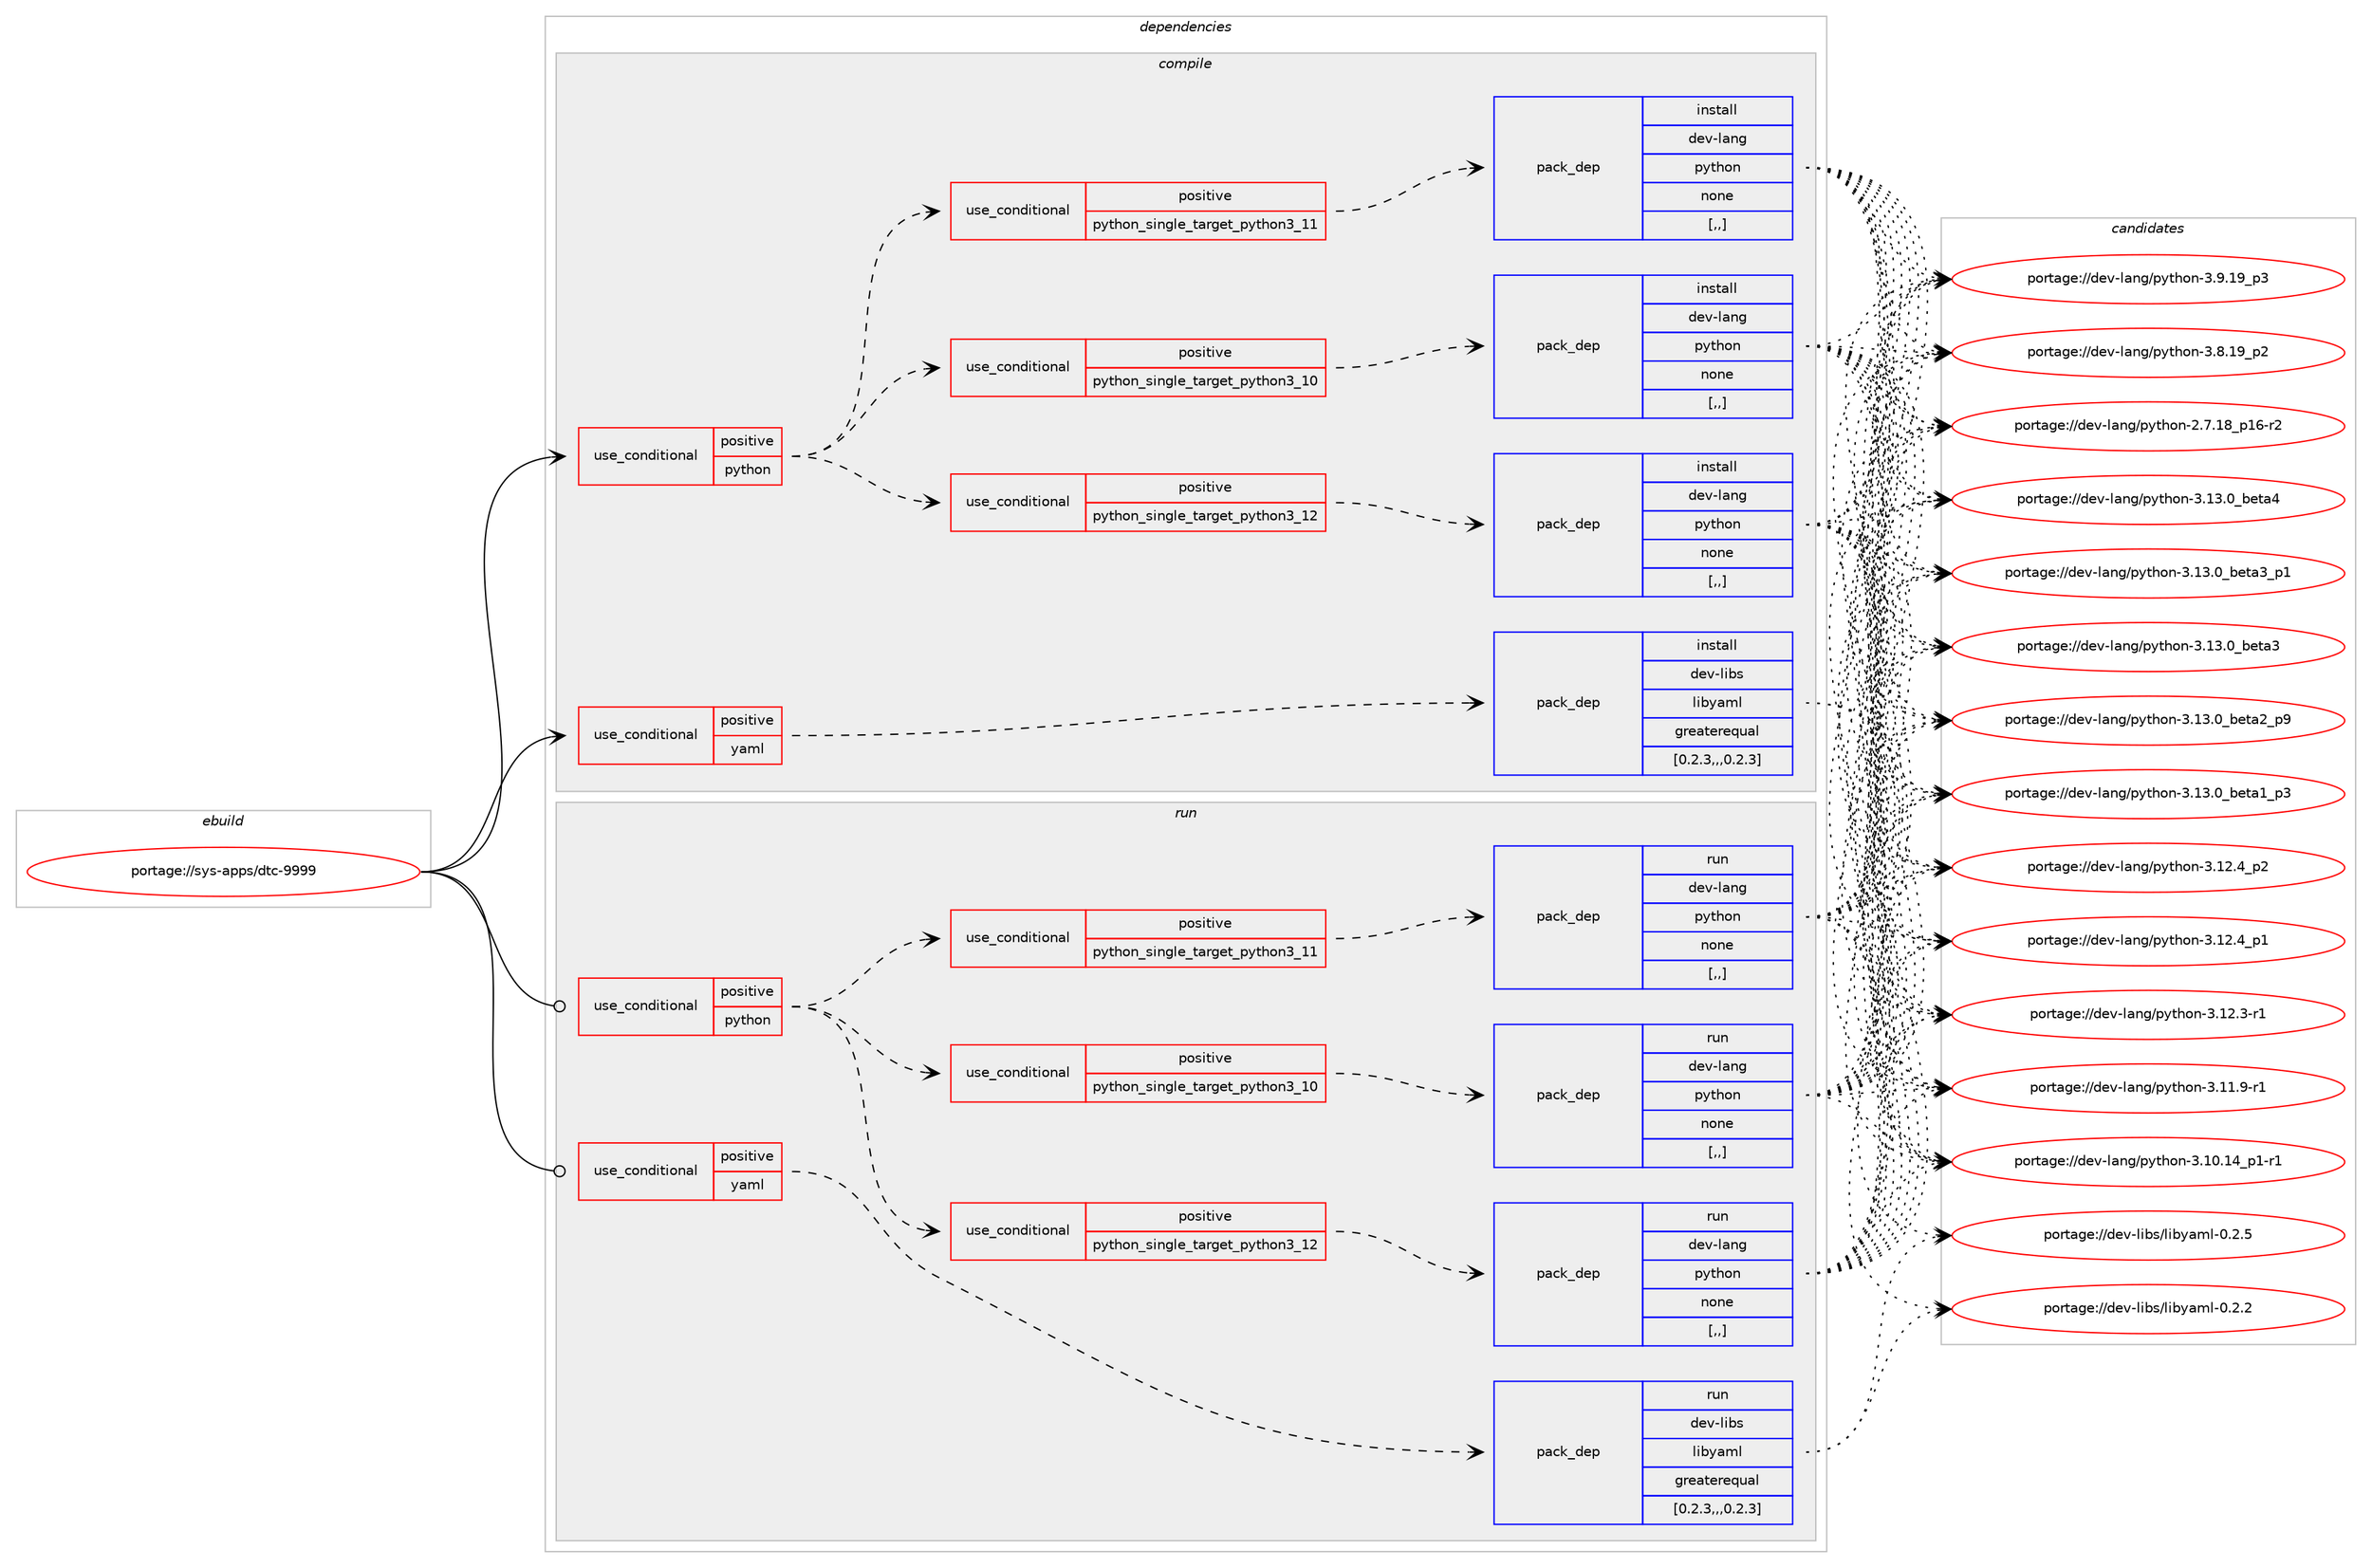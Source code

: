 digraph prolog {

# *************
# Graph options
# *************

newrank=true;
concentrate=true;
compound=true;
graph [rankdir=LR,fontname=Helvetica,fontsize=10,ranksep=1.5];#, ranksep=2.5, nodesep=0.2];
edge  [arrowhead=vee];
node  [fontname=Helvetica,fontsize=10];

# **********
# The ebuild
# **********

subgraph cluster_leftcol {
color=gray;
label=<<i>ebuild</i>>;
id [label="portage://sys-apps/dtc-9999", color=red, width=4, href="../sys-apps/dtc-9999.svg"];
}

# ****************
# The dependencies
# ****************

subgraph cluster_midcol {
color=gray;
label=<<i>dependencies</i>>;
subgraph cluster_compile {
fillcolor="#eeeeee";
style=filled;
label=<<i>compile</i>>;
subgraph cond110692 {
dependency419294 [label=<<TABLE BORDER="0" CELLBORDER="1" CELLSPACING="0" CELLPADDING="4"><TR><TD ROWSPAN="3" CELLPADDING="10">use_conditional</TD></TR><TR><TD>positive</TD></TR><TR><TD>python</TD></TR></TABLE>>, shape=none, color=red];
subgraph cond110693 {
dependency419295 [label=<<TABLE BORDER="0" CELLBORDER="1" CELLSPACING="0" CELLPADDING="4"><TR><TD ROWSPAN="3" CELLPADDING="10">use_conditional</TD></TR><TR><TD>positive</TD></TR><TR><TD>python_single_target_python3_10</TD></TR></TABLE>>, shape=none, color=red];
subgraph pack305686 {
dependency419296 [label=<<TABLE BORDER="0" CELLBORDER="1" CELLSPACING="0" CELLPADDING="4" WIDTH="220"><TR><TD ROWSPAN="6" CELLPADDING="30">pack_dep</TD></TR><TR><TD WIDTH="110">install</TD></TR><TR><TD>dev-lang</TD></TR><TR><TD>python</TD></TR><TR><TD>none</TD></TR><TR><TD>[,,]</TD></TR></TABLE>>, shape=none, color=blue];
}
dependency419295:e -> dependency419296:w [weight=20,style="dashed",arrowhead="vee"];
}
dependency419294:e -> dependency419295:w [weight=20,style="dashed",arrowhead="vee"];
subgraph cond110694 {
dependency419297 [label=<<TABLE BORDER="0" CELLBORDER="1" CELLSPACING="0" CELLPADDING="4"><TR><TD ROWSPAN="3" CELLPADDING="10">use_conditional</TD></TR><TR><TD>positive</TD></TR><TR><TD>python_single_target_python3_11</TD></TR></TABLE>>, shape=none, color=red];
subgraph pack305687 {
dependency419298 [label=<<TABLE BORDER="0" CELLBORDER="1" CELLSPACING="0" CELLPADDING="4" WIDTH="220"><TR><TD ROWSPAN="6" CELLPADDING="30">pack_dep</TD></TR><TR><TD WIDTH="110">install</TD></TR><TR><TD>dev-lang</TD></TR><TR><TD>python</TD></TR><TR><TD>none</TD></TR><TR><TD>[,,]</TD></TR></TABLE>>, shape=none, color=blue];
}
dependency419297:e -> dependency419298:w [weight=20,style="dashed",arrowhead="vee"];
}
dependency419294:e -> dependency419297:w [weight=20,style="dashed",arrowhead="vee"];
subgraph cond110695 {
dependency419299 [label=<<TABLE BORDER="0" CELLBORDER="1" CELLSPACING="0" CELLPADDING="4"><TR><TD ROWSPAN="3" CELLPADDING="10">use_conditional</TD></TR><TR><TD>positive</TD></TR><TR><TD>python_single_target_python3_12</TD></TR></TABLE>>, shape=none, color=red];
subgraph pack305688 {
dependency419300 [label=<<TABLE BORDER="0" CELLBORDER="1" CELLSPACING="0" CELLPADDING="4" WIDTH="220"><TR><TD ROWSPAN="6" CELLPADDING="30">pack_dep</TD></TR><TR><TD WIDTH="110">install</TD></TR><TR><TD>dev-lang</TD></TR><TR><TD>python</TD></TR><TR><TD>none</TD></TR><TR><TD>[,,]</TD></TR></TABLE>>, shape=none, color=blue];
}
dependency419299:e -> dependency419300:w [weight=20,style="dashed",arrowhead="vee"];
}
dependency419294:e -> dependency419299:w [weight=20,style="dashed",arrowhead="vee"];
}
id:e -> dependency419294:w [weight=20,style="solid",arrowhead="vee"];
subgraph cond110696 {
dependency419301 [label=<<TABLE BORDER="0" CELLBORDER="1" CELLSPACING="0" CELLPADDING="4"><TR><TD ROWSPAN="3" CELLPADDING="10">use_conditional</TD></TR><TR><TD>positive</TD></TR><TR><TD>yaml</TD></TR></TABLE>>, shape=none, color=red];
subgraph pack305689 {
dependency419302 [label=<<TABLE BORDER="0" CELLBORDER="1" CELLSPACING="0" CELLPADDING="4" WIDTH="220"><TR><TD ROWSPAN="6" CELLPADDING="30">pack_dep</TD></TR><TR><TD WIDTH="110">install</TD></TR><TR><TD>dev-libs</TD></TR><TR><TD>libyaml</TD></TR><TR><TD>greaterequal</TD></TR><TR><TD>[0.2.3,,,0.2.3]</TD></TR></TABLE>>, shape=none, color=blue];
}
dependency419301:e -> dependency419302:w [weight=20,style="dashed",arrowhead="vee"];
}
id:e -> dependency419301:w [weight=20,style="solid",arrowhead="vee"];
}
subgraph cluster_compileandrun {
fillcolor="#eeeeee";
style=filled;
label=<<i>compile and run</i>>;
}
subgraph cluster_run {
fillcolor="#eeeeee";
style=filled;
label=<<i>run</i>>;
subgraph cond110697 {
dependency419303 [label=<<TABLE BORDER="0" CELLBORDER="1" CELLSPACING="0" CELLPADDING="4"><TR><TD ROWSPAN="3" CELLPADDING="10">use_conditional</TD></TR><TR><TD>positive</TD></TR><TR><TD>python</TD></TR></TABLE>>, shape=none, color=red];
subgraph cond110698 {
dependency419304 [label=<<TABLE BORDER="0" CELLBORDER="1" CELLSPACING="0" CELLPADDING="4"><TR><TD ROWSPAN="3" CELLPADDING="10">use_conditional</TD></TR><TR><TD>positive</TD></TR><TR><TD>python_single_target_python3_10</TD></TR></TABLE>>, shape=none, color=red];
subgraph pack305690 {
dependency419305 [label=<<TABLE BORDER="0" CELLBORDER="1" CELLSPACING="0" CELLPADDING="4" WIDTH="220"><TR><TD ROWSPAN="6" CELLPADDING="30">pack_dep</TD></TR><TR><TD WIDTH="110">run</TD></TR><TR><TD>dev-lang</TD></TR><TR><TD>python</TD></TR><TR><TD>none</TD></TR><TR><TD>[,,]</TD></TR></TABLE>>, shape=none, color=blue];
}
dependency419304:e -> dependency419305:w [weight=20,style="dashed",arrowhead="vee"];
}
dependency419303:e -> dependency419304:w [weight=20,style="dashed",arrowhead="vee"];
subgraph cond110699 {
dependency419306 [label=<<TABLE BORDER="0" CELLBORDER="1" CELLSPACING="0" CELLPADDING="4"><TR><TD ROWSPAN="3" CELLPADDING="10">use_conditional</TD></TR><TR><TD>positive</TD></TR><TR><TD>python_single_target_python3_11</TD></TR></TABLE>>, shape=none, color=red];
subgraph pack305691 {
dependency419307 [label=<<TABLE BORDER="0" CELLBORDER="1" CELLSPACING="0" CELLPADDING="4" WIDTH="220"><TR><TD ROWSPAN="6" CELLPADDING="30">pack_dep</TD></TR><TR><TD WIDTH="110">run</TD></TR><TR><TD>dev-lang</TD></TR><TR><TD>python</TD></TR><TR><TD>none</TD></TR><TR><TD>[,,]</TD></TR></TABLE>>, shape=none, color=blue];
}
dependency419306:e -> dependency419307:w [weight=20,style="dashed",arrowhead="vee"];
}
dependency419303:e -> dependency419306:w [weight=20,style="dashed",arrowhead="vee"];
subgraph cond110700 {
dependency419308 [label=<<TABLE BORDER="0" CELLBORDER="1" CELLSPACING="0" CELLPADDING="4"><TR><TD ROWSPAN="3" CELLPADDING="10">use_conditional</TD></TR><TR><TD>positive</TD></TR><TR><TD>python_single_target_python3_12</TD></TR></TABLE>>, shape=none, color=red];
subgraph pack305692 {
dependency419309 [label=<<TABLE BORDER="0" CELLBORDER="1" CELLSPACING="0" CELLPADDING="4" WIDTH="220"><TR><TD ROWSPAN="6" CELLPADDING="30">pack_dep</TD></TR><TR><TD WIDTH="110">run</TD></TR><TR><TD>dev-lang</TD></TR><TR><TD>python</TD></TR><TR><TD>none</TD></TR><TR><TD>[,,]</TD></TR></TABLE>>, shape=none, color=blue];
}
dependency419308:e -> dependency419309:w [weight=20,style="dashed",arrowhead="vee"];
}
dependency419303:e -> dependency419308:w [weight=20,style="dashed",arrowhead="vee"];
}
id:e -> dependency419303:w [weight=20,style="solid",arrowhead="odot"];
subgraph cond110701 {
dependency419310 [label=<<TABLE BORDER="0" CELLBORDER="1" CELLSPACING="0" CELLPADDING="4"><TR><TD ROWSPAN="3" CELLPADDING="10">use_conditional</TD></TR><TR><TD>positive</TD></TR><TR><TD>yaml</TD></TR></TABLE>>, shape=none, color=red];
subgraph pack305693 {
dependency419311 [label=<<TABLE BORDER="0" CELLBORDER="1" CELLSPACING="0" CELLPADDING="4" WIDTH="220"><TR><TD ROWSPAN="6" CELLPADDING="30">pack_dep</TD></TR><TR><TD WIDTH="110">run</TD></TR><TR><TD>dev-libs</TD></TR><TR><TD>libyaml</TD></TR><TR><TD>greaterequal</TD></TR><TR><TD>[0.2.3,,,0.2.3]</TD></TR></TABLE>>, shape=none, color=blue];
}
dependency419310:e -> dependency419311:w [weight=20,style="dashed",arrowhead="vee"];
}
id:e -> dependency419310:w [weight=20,style="solid",arrowhead="odot"];
}
}

# **************
# The candidates
# **************

subgraph cluster_choices {
rank=same;
color=gray;
label=<<i>candidates</i>>;

subgraph choice305686 {
color=black;
nodesep=1;
choice1001011184510897110103471121211161041111104551464951464895981011169752 [label="portage://dev-lang/python-3.13.0_beta4", color=red, width=4,href="../dev-lang/python-3.13.0_beta4.svg"];
choice10010111845108971101034711212111610411111045514649514648959810111697519511249 [label="portage://dev-lang/python-3.13.0_beta3_p1", color=red, width=4,href="../dev-lang/python-3.13.0_beta3_p1.svg"];
choice1001011184510897110103471121211161041111104551464951464895981011169751 [label="portage://dev-lang/python-3.13.0_beta3", color=red, width=4,href="../dev-lang/python-3.13.0_beta3.svg"];
choice10010111845108971101034711212111610411111045514649514648959810111697509511257 [label="portage://dev-lang/python-3.13.0_beta2_p9", color=red, width=4,href="../dev-lang/python-3.13.0_beta2_p9.svg"];
choice10010111845108971101034711212111610411111045514649514648959810111697499511251 [label="portage://dev-lang/python-3.13.0_beta1_p3", color=red, width=4,href="../dev-lang/python-3.13.0_beta1_p3.svg"];
choice100101118451089711010347112121116104111110455146495046529511250 [label="portage://dev-lang/python-3.12.4_p2", color=red, width=4,href="../dev-lang/python-3.12.4_p2.svg"];
choice100101118451089711010347112121116104111110455146495046529511249 [label="portage://dev-lang/python-3.12.4_p1", color=red, width=4,href="../dev-lang/python-3.12.4_p1.svg"];
choice100101118451089711010347112121116104111110455146495046514511449 [label="portage://dev-lang/python-3.12.3-r1", color=red, width=4,href="../dev-lang/python-3.12.3-r1.svg"];
choice100101118451089711010347112121116104111110455146494946574511449 [label="portage://dev-lang/python-3.11.9-r1", color=red, width=4,href="../dev-lang/python-3.11.9-r1.svg"];
choice100101118451089711010347112121116104111110455146494846495295112494511449 [label="portage://dev-lang/python-3.10.14_p1-r1", color=red, width=4,href="../dev-lang/python-3.10.14_p1-r1.svg"];
choice100101118451089711010347112121116104111110455146574649579511251 [label="portage://dev-lang/python-3.9.19_p3", color=red, width=4,href="../dev-lang/python-3.9.19_p3.svg"];
choice100101118451089711010347112121116104111110455146564649579511250 [label="portage://dev-lang/python-3.8.19_p2", color=red, width=4,href="../dev-lang/python-3.8.19_p2.svg"];
choice100101118451089711010347112121116104111110455046554649569511249544511450 [label="portage://dev-lang/python-2.7.18_p16-r2", color=red, width=4,href="../dev-lang/python-2.7.18_p16-r2.svg"];
dependency419296:e -> choice1001011184510897110103471121211161041111104551464951464895981011169752:w [style=dotted,weight="100"];
dependency419296:e -> choice10010111845108971101034711212111610411111045514649514648959810111697519511249:w [style=dotted,weight="100"];
dependency419296:e -> choice1001011184510897110103471121211161041111104551464951464895981011169751:w [style=dotted,weight="100"];
dependency419296:e -> choice10010111845108971101034711212111610411111045514649514648959810111697509511257:w [style=dotted,weight="100"];
dependency419296:e -> choice10010111845108971101034711212111610411111045514649514648959810111697499511251:w [style=dotted,weight="100"];
dependency419296:e -> choice100101118451089711010347112121116104111110455146495046529511250:w [style=dotted,weight="100"];
dependency419296:e -> choice100101118451089711010347112121116104111110455146495046529511249:w [style=dotted,weight="100"];
dependency419296:e -> choice100101118451089711010347112121116104111110455146495046514511449:w [style=dotted,weight="100"];
dependency419296:e -> choice100101118451089711010347112121116104111110455146494946574511449:w [style=dotted,weight="100"];
dependency419296:e -> choice100101118451089711010347112121116104111110455146494846495295112494511449:w [style=dotted,weight="100"];
dependency419296:e -> choice100101118451089711010347112121116104111110455146574649579511251:w [style=dotted,weight="100"];
dependency419296:e -> choice100101118451089711010347112121116104111110455146564649579511250:w [style=dotted,weight="100"];
dependency419296:e -> choice100101118451089711010347112121116104111110455046554649569511249544511450:w [style=dotted,weight="100"];
}
subgraph choice305687 {
color=black;
nodesep=1;
choice1001011184510897110103471121211161041111104551464951464895981011169752 [label="portage://dev-lang/python-3.13.0_beta4", color=red, width=4,href="../dev-lang/python-3.13.0_beta4.svg"];
choice10010111845108971101034711212111610411111045514649514648959810111697519511249 [label="portage://dev-lang/python-3.13.0_beta3_p1", color=red, width=4,href="../dev-lang/python-3.13.0_beta3_p1.svg"];
choice1001011184510897110103471121211161041111104551464951464895981011169751 [label="portage://dev-lang/python-3.13.0_beta3", color=red, width=4,href="../dev-lang/python-3.13.0_beta3.svg"];
choice10010111845108971101034711212111610411111045514649514648959810111697509511257 [label="portage://dev-lang/python-3.13.0_beta2_p9", color=red, width=4,href="../dev-lang/python-3.13.0_beta2_p9.svg"];
choice10010111845108971101034711212111610411111045514649514648959810111697499511251 [label="portage://dev-lang/python-3.13.0_beta1_p3", color=red, width=4,href="../dev-lang/python-3.13.0_beta1_p3.svg"];
choice100101118451089711010347112121116104111110455146495046529511250 [label="portage://dev-lang/python-3.12.4_p2", color=red, width=4,href="../dev-lang/python-3.12.4_p2.svg"];
choice100101118451089711010347112121116104111110455146495046529511249 [label="portage://dev-lang/python-3.12.4_p1", color=red, width=4,href="../dev-lang/python-3.12.4_p1.svg"];
choice100101118451089711010347112121116104111110455146495046514511449 [label="portage://dev-lang/python-3.12.3-r1", color=red, width=4,href="../dev-lang/python-3.12.3-r1.svg"];
choice100101118451089711010347112121116104111110455146494946574511449 [label="portage://dev-lang/python-3.11.9-r1", color=red, width=4,href="../dev-lang/python-3.11.9-r1.svg"];
choice100101118451089711010347112121116104111110455146494846495295112494511449 [label="portage://dev-lang/python-3.10.14_p1-r1", color=red, width=4,href="../dev-lang/python-3.10.14_p1-r1.svg"];
choice100101118451089711010347112121116104111110455146574649579511251 [label="portage://dev-lang/python-3.9.19_p3", color=red, width=4,href="../dev-lang/python-3.9.19_p3.svg"];
choice100101118451089711010347112121116104111110455146564649579511250 [label="portage://dev-lang/python-3.8.19_p2", color=red, width=4,href="../dev-lang/python-3.8.19_p2.svg"];
choice100101118451089711010347112121116104111110455046554649569511249544511450 [label="portage://dev-lang/python-2.7.18_p16-r2", color=red, width=4,href="../dev-lang/python-2.7.18_p16-r2.svg"];
dependency419298:e -> choice1001011184510897110103471121211161041111104551464951464895981011169752:w [style=dotted,weight="100"];
dependency419298:e -> choice10010111845108971101034711212111610411111045514649514648959810111697519511249:w [style=dotted,weight="100"];
dependency419298:e -> choice1001011184510897110103471121211161041111104551464951464895981011169751:w [style=dotted,weight="100"];
dependency419298:e -> choice10010111845108971101034711212111610411111045514649514648959810111697509511257:w [style=dotted,weight="100"];
dependency419298:e -> choice10010111845108971101034711212111610411111045514649514648959810111697499511251:w [style=dotted,weight="100"];
dependency419298:e -> choice100101118451089711010347112121116104111110455146495046529511250:w [style=dotted,weight="100"];
dependency419298:e -> choice100101118451089711010347112121116104111110455146495046529511249:w [style=dotted,weight="100"];
dependency419298:e -> choice100101118451089711010347112121116104111110455146495046514511449:w [style=dotted,weight="100"];
dependency419298:e -> choice100101118451089711010347112121116104111110455146494946574511449:w [style=dotted,weight="100"];
dependency419298:e -> choice100101118451089711010347112121116104111110455146494846495295112494511449:w [style=dotted,weight="100"];
dependency419298:e -> choice100101118451089711010347112121116104111110455146574649579511251:w [style=dotted,weight="100"];
dependency419298:e -> choice100101118451089711010347112121116104111110455146564649579511250:w [style=dotted,weight="100"];
dependency419298:e -> choice100101118451089711010347112121116104111110455046554649569511249544511450:w [style=dotted,weight="100"];
}
subgraph choice305688 {
color=black;
nodesep=1;
choice1001011184510897110103471121211161041111104551464951464895981011169752 [label="portage://dev-lang/python-3.13.0_beta4", color=red, width=4,href="../dev-lang/python-3.13.0_beta4.svg"];
choice10010111845108971101034711212111610411111045514649514648959810111697519511249 [label="portage://dev-lang/python-3.13.0_beta3_p1", color=red, width=4,href="../dev-lang/python-3.13.0_beta3_p1.svg"];
choice1001011184510897110103471121211161041111104551464951464895981011169751 [label="portage://dev-lang/python-3.13.0_beta3", color=red, width=4,href="../dev-lang/python-3.13.0_beta3.svg"];
choice10010111845108971101034711212111610411111045514649514648959810111697509511257 [label="portage://dev-lang/python-3.13.0_beta2_p9", color=red, width=4,href="../dev-lang/python-3.13.0_beta2_p9.svg"];
choice10010111845108971101034711212111610411111045514649514648959810111697499511251 [label="portage://dev-lang/python-3.13.0_beta1_p3", color=red, width=4,href="../dev-lang/python-3.13.0_beta1_p3.svg"];
choice100101118451089711010347112121116104111110455146495046529511250 [label="portage://dev-lang/python-3.12.4_p2", color=red, width=4,href="../dev-lang/python-3.12.4_p2.svg"];
choice100101118451089711010347112121116104111110455146495046529511249 [label="portage://dev-lang/python-3.12.4_p1", color=red, width=4,href="../dev-lang/python-3.12.4_p1.svg"];
choice100101118451089711010347112121116104111110455146495046514511449 [label="portage://dev-lang/python-3.12.3-r1", color=red, width=4,href="../dev-lang/python-3.12.3-r1.svg"];
choice100101118451089711010347112121116104111110455146494946574511449 [label="portage://dev-lang/python-3.11.9-r1", color=red, width=4,href="../dev-lang/python-3.11.9-r1.svg"];
choice100101118451089711010347112121116104111110455146494846495295112494511449 [label="portage://dev-lang/python-3.10.14_p1-r1", color=red, width=4,href="../dev-lang/python-3.10.14_p1-r1.svg"];
choice100101118451089711010347112121116104111110455146574649579511251 [label="portage://dev-lang/python-3.9.19_p3", color=red, width=4,href="../dev-lang/python-3.9.19_p3.svg"];
choice100101118451089711010347112121116104111110455146564649579511250 [label="portage://dev-lang/python-3.8.19_p2", color=red, width=4,href="../dev-lang/python-3.8.19_p2.svg"];
choice100101118451089711010347112121116104111110455046554649569511249544511450 [label="portage://dev-lang/python-2.7.18_p16-r2", color=red, width=4,href="../dev-lang/python-2.7.18_p16-r2.svg"];
dependency419300:e -> choice1001011184510897110103471121211161041111104551464951464895981011169752:w [style=dotted,weight="100"];
dependency419300:e -> choice10010111845108971101034711212111610411111045514649514648959810111697519511249:w [style=dotted,weight="100"];
dependency419300:e -> choice1001011184510897110103471121211161041111104551464951464895981011169751:w [style=dotted,weight="100"];
dependency419300:e -> choice10010111845108971101034711212111610411111045514649514648959810111697509511257:w [style=dotted,weight="100"];
dependency419300:e -> choice10010111845108971101034711212111610411111045514649514648959810111697499511251:w [style=dotted,weight="100"];
dependency419300:e -> choice100101118451089711010347112121116104111110455146495046529511250:w [style=dotted,weight="100"];
dependency419300:e -> choice100101118451089711010347112121116104111110455146495046529511249:w [style=dotted,weight="100"];
dependency419300:e -> choice100101118451089711010347112121116104111110455146495046514511449:w [style=dotted,weight="100"];
dependency419300:e -> choice100101118451089711010347112121116104111110455146494946574511449:w [style=dotted,weight="100"];
dependency419300:e -> choice100101118451089711010347112121116104111110455146494846495295112494511449:w [style=dotted,weight="100"];
dependency419300:e -> choice100101118451089711010347112121116104111110455146574649579511251:w [style=dotted,weight="100"];
dependency419300:e -> choice100101118451089711010347112121116104111110455146564649579511250:w [style=dotted,weight="100"];
dependency419300:e -> choice100101118451089711010347112121116104111110455046554649569511249544511450:w [style=dotted,weight="100"];
}
subgraph choice305689 {
color=black;
nodesep=1;
choice1001011184510810598115471081059812197109108454846504653 [label="portage://dev-libs/libyaml-0.2.5", color=red, width=4,href="../dev-libs/libyaml-0.2.5.svg"];
choice1001011184510810598115471081059812197109108454846504650 [label="portage://dev-libs/libyaml-0.2.2", color=red, width=4,href="../dev-libs/libyaml-0.2.2.svg"];
dependency419302:e -> choice1001011184510810598115471081059812197109108454846504653:w [style=dotted,weight="100"];
dependency419302:e -> choice1001011184510810598115471081059812197109108454846504650:w [style=dotted,weight="100"];
}
subgraph choice305690 {
color=black;
nodesep=1;
choice1001011184510897110103471121211161041111104551464951464895981011169752 [label="portage://dev-lang/python-3.13.0_beta4", color=red, width=4,href="../dev-lang/python-3.13.0_beta4.svg"];
choice10010111845108971101034711212111610411111045514649514648959810111697519511249 [label="portage://dev-lang/python-3.13.0_beta3_p1", color=red, width=4,href="../dev-lang/python-3.13.0_beta3_p1.svg"];
choice1001011184510897110103471121211161041111104551464951464895981011169751 [label="portage://dev-lang/python-3.13.0_beta3", color=red, width=4,href="../dev-lang/python-3.13.0_beta3.svg"];
choice10010111845108971101034711212111610411111045514649514648959810111697509511257 [label="portage://dev-lang/python-3.13.0_beta2_p9", color=red, width=4,href="../dev-lang/python-3.13.0_beta2_p9.svg"];
choice10010111845108971101034711212111610411111045514649514648959810111697499511251 [label="portage://dev-lang/python-3.13.0_beta1_p3", color=red, width=4,href="../dev-lang/python-3.13.0_beta1_p3.svg"];
choice100101118451089711010347112121116104111110455146495046529511250 [label="portage://dev-lang/python-3.12.4_p2", color=red, width=4,href="../dev-lang/python-3.12.4_p2.svg"];
choice100101118451089711010347112121116104111110455146495046529511249 [label="portage://dev-lang/python-3.12.4_p1", color=red, width=4,href="../dev-lang/python-3.12.4_p1.svg"];
choice100101118451089711010347112121116104111110455146495046514511449 [label="portage://dev-lang/python-3.12.3-r1", color=red, width=4,href="../dev-lang/python-3.12.3-r1.svg"];
choice100101118451089711010347112121116104111110455146494946574511449 [label="portage://dev-lang/python-3.11.9-r1", color=red, width=4,href="../dev-lang/python-3.11.9-r1.svg"];
choice100101118451089711010347112121116104111110455146494846495295112494511449 [label="portage://dev-lang/python-3.10.14_p1-r1", color=red, width=4,href="../dev-lang/python-3.10.14_p1-r1.svg"];
choice100101118451089711010347112121116104111110455146574649579511251 [label="portage://dev-lang/python-3.9.19_p3", color=red, width=4,href="../dev-lang/python-3.9.19_p3.svg"];
choice100101118451089711010347112121116104111110455146564649579511250 [label="portage://dev-lang/python-3.8.19_p2", color=red, width=4,href="../dev-lang/python-3.8.19_p2.svg"];
choice100101118451089711010347112121116104111110455046554649569511249544511450 [label="portage://dev-lang/python-2.7.18_p16-r2", color=red, width=4,href="../dev-lang/python-2.7.18_p16-r2.svg"];
dependency419305:e -> choice1001011184510897110103471121211161041111104551464951464895981011169752:w [style=dotted,weight="100"];
dependency419305:e -> choice10010111845108971101034711212111610411111045514649514648959810111697519511249:w [style=dotted,weight="100"];
dependency419305:e -> choice1001011184510897110103471121211161041111104551464951464895981011169751:w [style=dotted,weight="100"];
dependency419305:e -> choice10010111845108971101034711212111610411111045514649514648959810111697509511257:w [style=dotted,weight="100"];
dependency419305:e -> choice10010111845108971101034711212111610411111045514649514648959810111697499511251:w [style=dotted,weight="100"];
dependency419305:e -> choice100101118451089711010347112121116104111110455146495046529511250:w [style=dotted,weight="100"];
dependency419305:e -> choice100101118451089711010347112121116104111110455146495046529511249:w [style=dotted,weight="100"];
dependency419305:e -> choice100101118451089711010347112121116104111110455146495046514511449:w [style=dotted,weight="100"];
dependency419305:e -> choice100101118451089711010347112121116104111110455146494946574511449:w [style=dotted,weight="100"];
dependency419305:e -> choice100101118451089711010347112121116104111110455146494846495295112494511449:w [style=dotted,weight="100"];
dependency419305:e -> choice100101118451089711010347112121116104111110455146574649579511251:w [style=dotted,weight="100"];
dependency419305:e -> choice100101118451089711010347112121116104111110455146564649579511250:w [style=dotted,weight="100"];
dependency419305:e -> choice100101118451089711010347112121116104111110455046554649569511249544511450:w [style=dotted,weight="100"];
}
subgraph choice305691 {
color=black;
nodesep=1;
choice1001011184510897110103471121211161041111104551464951464895981011169752 [label="portage://dev-lang/python-3.13.0_beta4", color=red, width=4,href="../dev-lang/python-3.13.0_beta4.svg"];
choice10010111845108971101034711212111610411111045514649514648959810111697519511249 [label="portage://dev-lang/python-3.13.0_beta3_p1", color=red, width=4,href="../dev-lang/python-3.13.0_beta3_p1.svg"];
choice1001011184510897110103471121211161041111104551464951464895981011169751 [label="portage://dev-lang/python-3.13.0_beta3", color=red, width=4,href="../dev-lang/python-3.13.0_beta3.svg"];
choice10010111845108971101034711212111610411111045514649514648959810111697509511257 [label="portage://dev-lang/python-3.13.0_beta2_p9", color=red, width=4,href="../dev-lang/python-3.13.0_beta2_p9.svg"];
choice10010111845108971101034711212111610411111045514649514648959810111697499511251 [label="portage://dev-lang/python-3.13.0_beta1_p3", color=red, width=4,href="../dev-lang/python-3.13.0_beta1_p3.svg"];
choice100101118451089711010347112121116104111110455146495046529511250 [label="portage://dev-lang/python-3.12.4_p2", color=red, width=4,href="../dev-lang/python-3.12.4_p2.svg"];
choice100101118451089711010347112121116104111110455146495046529511249 [label="portage://dev-lang/python-3.12.4_p1", color=red, width=4,href="../dev-lang/python-3.12.4_p1.svg"];
choice100101118451089711010347112121116104111110455146495046514511449 [label="portage://dev-lang/python-3.12.3-r1", color=red, width=4,href="../dev-lang/python-3.12.3-r1.svg"];
choice100101118451089711010347112121116104111110455146494946574511449 [label="portage://dev-lang/python-3.11.9-r1", color=red, width=4,href="../dev-lang/python-3.11.9-r1.svg"];
choice100101118451089711010347112121116104111110455146494846495295112494511449 [label="portage://dev-lang/python-3.10.14_p1-r1", color=red, width=4,href="../dev-lang/python-3.10.14_p1-r1.svg"];
choice100101118451089711010347112121116104111110455146574649579511251 [label="portage://dev-lang/python-3.9.19_p3", color=red, width=4,href="../dev-lang/python-3.9.19_p3.svg"];
choice100101118451089711010347112121116104111110455146564649579511250 [label="portage://dev-lang/python-3.8.19_p2", color=red, width=4,href="../dev-lang/python-3.8.19_p2.svg"];
choice100101118451089711010347112121116104111110455046554649569511249544511450 [label="portage://dev-lang/python-2.7.18_p16-r2", color=red, width=4,href="../dev-lang/python-2.7.18_p16-r2.svg"];
dependency419307:e -> choice1001011184510897110103471121211161041111104551464951464895981011169752:w [style=dotted,weight="100"];
dependency419307:e -> choice10010111845108971101034711212111610411111045514649514648959810111697519511249:w [style=dotted,weight="100"];
dependency419307:e -> choice1001011184510897110103471121211161041111104551464951464895981011169751:w [style=dotted,weight="100"];
dependency419307:e -> choice10010111845108971101034711212111610411111045514649514648959810111697509511257:w [style=dotted,weight="100"];
dependency419307:e -> choice10010111845108971101034711212111610411111045514649514648959810111697499511251:w [style=dotted,weight="100"];
dependency419307:e -> choice100101118451089711010347112121116104111110455146495046529511250:w [style=dotted,weight="100"];
dependency419307:e -> choice100101118451089711010347112121116104111110455146495046529511249:w [style=dotted,weight="100"];
dependency419307:e -> choice100101118451089711010347112121116104111110455146495046514511449:w [style=dotted,weight="100"];
dependency419307:e -> choice100101118451089711010347112121116104111110455146494946574511449:w [style=dotted,weight="100"];
dependency419307:e -> choice100101118451089711010347112121116104111110455146494846495295112494511449:w [style=dotted,weight="100"];
dependency419307:e -> choice100101118451089711010347112121116104111110455146574649579511251:w [style=dotted,weight="100"];
dependency419307:e -> choice100101118451089711010347112121116104111110455146564649579511250:w [style=dotted,weight="100"];
dependency419307:e -> choice100101118451089711010347112121116104111110455046554649569511249544511450:w [style=dotted,weight="100"];
}
subgraph choice305692 {
color=black;
nodesep=1;
choice1001011184510897110103471121211161041111104551464951464895981011169752 [label="portage://dev-lang/python-3.13.0_beta4", color=red, width=4,href="../dev-lang/python-3.13.0_beta4.svg"];
choice10010111845108971101034711212111610411111045514649514648959810111697519511249 [label="portage://dev-lang/python-3.13.0_beta3_p1", color=red, width=4,href="../dev-lang/python-3.13.0_beta3_p1.svg"];
choice1001011184510897110103471121211161041111104551464951464895981011169751 [label="portage://dev-lang/python-3.13.0_beta3", color=red, width=4,href="../dev-lang/python-3.13.0_beta3.svg"];
choice10010111845108971101034711212111610411111045514649514648959810111697509511257 [label="portage://dev-lang/python-3.13.0_beta2_p9", color=red, width=4,href="../dev-lang/python-3.13.0_beta2_p9.svg"];
choice10010111845108971101034711212111610411111045514649514648959810111697499511251 [label="portage://dev-lang/python-3.13.0_beta1_p3", color=red, width=4,href="../dev-lang/python-3.13.0_beta1_p3.svg"];
choice100101118451089711010347112121116104111110455146495046529511250 [label="portage://dev-lang/python-3.12.4_p2", color=red, width=4,href="../dev-lang/python-3.12.4_p2.svg"];
choice100101118451089711010347112121116104111110455146495046529511249 [label="portage://dev-lang/python-3.12.4_p1", color=red, width=4,href="../dev-lang/python-3.12.4_p1.svg"];
choice100101118451089711010347112121116104111110455146495046514511449 [label="portage://dev-lang/python-3.12.3-r1", color=red, width=4,href="../dev-lang/python-3.12.3-r1.svg"];
choice100101118451089711010347112121116104111110455146494946574511449 [label="portage://dev-lang/python-3.11.9-r1", color=red, width=4,href="../dev-lang/python-3.11.9-r1.svg"];
choice100101118451089711010347112121116104111110455146494846495295112494511449 [label="portage://dev-lang/python-3.10.14_p1-r1", color=red, width=4,href="../dev-lang/python-3.10.14_p1-r1.svg"];
choice100101118451089711010347112121116104111110455146574649579511251 [label="portage://dev-lang/python-3.9.19_p3", color=red, width=4,href="../dev-lang/python-3.9.19_p3.svg"];
choice100101118451089711010347112121116104111110455146564649579511250 [label="portage://dev-lang/python-3.8.19_p2", color=red, width=4,href="../dev-lang/python-3.8.19_p2.svg"];
choice100101118451089711010347112121116104111110455046554649569511249544511450 [label="portage://dev-lang/python-2.7.18_p16-r2", color=red, width=4,href="../dev-lang/python-2.7.18_p16-r2.svg"];
dependency419309:e -> choice1001011184510897110103471121211161041111104551464951464895981011169752:w [style=dotted,weight="100"];
dependency419309:e -> choice10010111845108971101034711212111610411111045514649514648959810111697519511249:w [style=dotted,weight="100"];
dependency419309:e -> choice1001011184510897110103471121211161041111104551464951464895981011169751:w [style=dotted,weight="100"];
dependency419309:e -> choice10010111845108971101034711212111610411111045514649514648959810111697509511257:w [style=dotted,weight="100"];
dependency419309:e -> choice10010111845108971101034711212111610411111045514649514648959810111697499511251:w [style=dotted,weight="100"];
dependency419309:e -> choice100101118451089711010347112121116104111110455146495046529511250:w [style=dotted,weight="100"];
dependency419309:e -> choice100101118451089711010347112121116104111110455146495046529511249:w [style=dotted,weight="100"];
dependency419309:e -> choice100101118451089711010347112121116104111110455146495046514511449:w [style=dotted,weight="100"];
dependency419309:e -> choice100101118451089711010347112121116104111110455146494946574511449:w [style=dotted,weight="100"];
dependency419309:e -> choice100101118451089711010347112121116104111110455146494846495295112494511449:w [style=dotted,weight="100"];
dependency419309:e -> choice100101118451089711010347112121116104111110455146574649579511251:w [style=dotted,weight="100"];
dependency419309:e -> choice100101118451089711010347112121116104111110455146564649579511250:w [style=dotted,weight="100"];
dependency419309:e -> choice100101118451089711010347112121116104111110455046554649569511249544511450:w [style=dotted,weight="100"];
}
subgraph choice305693 {
color=black;
nodesep=1;
choice1001011184510810598115471081059812197109108454846504653 [label="portage://dev-libs/libyaml-0.2.5", color=red, width=4,href="../dev-libs/libyaml-0.2.5.svg"];
choice1001011184510810598115471081059812197109108454846504650 [label="portage://dev-libs/libyaml-0.2.2", color=red, width=4,href="../dev-libs/libyaml-0.2.2.svg"];
dependency419311:e -> choice1001011184510810598115471081059812197109108454846504653:w [style=dotted,weight="100"];
dependency419311:e -> choice1001011184510810598115471081059812197109108454846504650:w [style=dotted,weight="100"];
}
}

}
